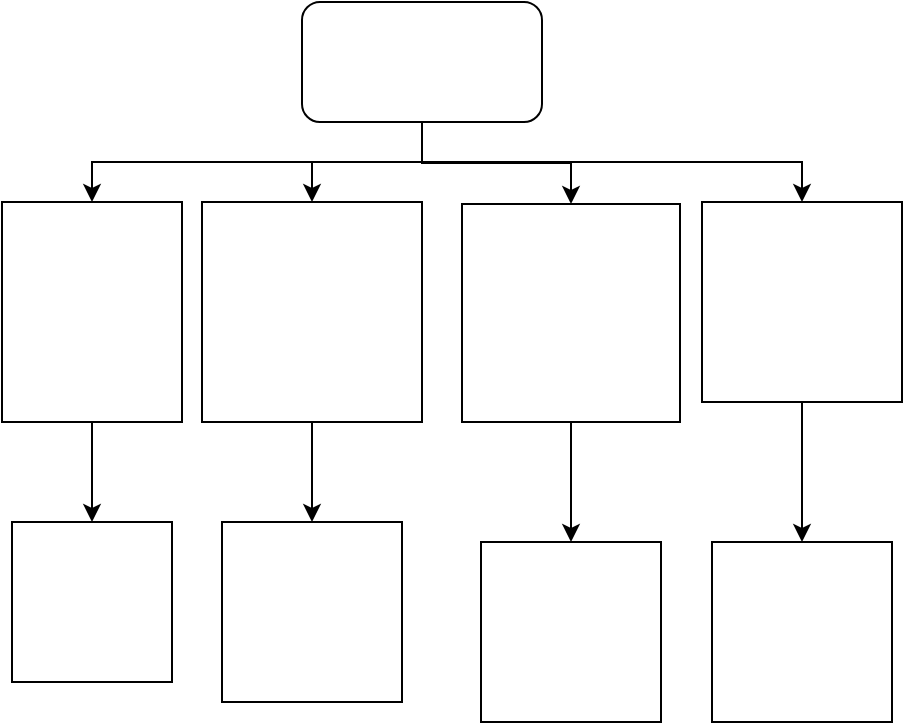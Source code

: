 <mxfile version="17.1.2" type="github">
  <diagram id="O3vF5IVw8UJ3JbansQLu" name="Page-1">
    <mxGraphModel dx="762" dy="430" grid="1" gridSize="10" guides="1" tooltips="1" connect="1" arrows="1" fold="1" page="1" pageScale="1" pageWidth="827" pageHeight="1169" math="0" shadow="0">
      <root>
        <mxCell id="0" />
        <mxCell id="1" parent="0" />
        <mxCell id="Pq5Aq_vtpTfU1EQHM9O4-28" style="edgeStyle=orthogonalEdgeStyle;rounded=0;orthogonalLoop=1;jettySize=auto;html=1;exitX=0.5;exitY=1;exitDx=0;exitDy=0;entryX=0.5;entryY=0;entryDx=0;entryDy=0;" edge="1" parent="1" source="Pq5Aq_vtpTfU1EQHM9O4-11" target="Pq5Aq_vtpTfU1EQHM9O4-15">
          <mxGeometry relative="1" as="geometry" />
        </mxCell>
        <mxCell id="Pq5Aq_vtpTfU1EQHM9O4-11" value="" style="rounded=0;whiteSpace=wrap;html=1;" vertex="1" parent="1">
          <mxGeometry x="170" y="110" width="90" height="110" as="geometry" />
        </mxCell>
        <mxCell id="Pq5Aq_vtpTfU1EQHM9O4-29" style="edgeStyle=orthogonalEdgeStyle;rounded=0;orthogonalLoop=1;jettySize=auto;html=1;exitX=0.5;exitY=1;exitDx=0;exitDy=0;" edge="1" parent="1" source="Pq5Aq_vtpTfU1EQHM9O4-12" target="Pq5Aq_vtpTfU1EQHM9O4-16">
          <mxGeometry relative="1" as="geometry" />
        </mxCell>
        <mxCell id="Pq5Aq_vtpTfU1EQHM9O4-12" value="" style="whiteSpace=wrap;html=1;aspect=fixed;" vertex="1" parent="1">
          <mxGeometry x="270" y="110" width="110" height="110" as="geometry" />
        </mxCell>
        <mxCell id="Pq5Aq_vtpTfU1EQHM9O4-30" style="edgeStyle=orthogonalEdgeStyle;rounded=0;orthogonalLoop=1;jettySize=auto;html=1;exitX=0.5;exitY=1;exitDx=0;exitDy=0;" edge="1" parent="1" source="Pq5Aq_vtpTfU1EQHM9O4-13" target="Pq5Aq_vtpTfU1EQHM9O4-17">
          <mxGeometry relative="1" as="geometry" />
        </mxCell>
        <mxCell id="Pq5Aq_vtpTfU1EQHM9O4-13" value="" style="whiteSpace=wrap;html=1;aspect=fixed;" vertex="1" parent="1">
          <mxGeometry x="400" y="111" width="109" height="109" as="geometry" />
        </mxCell>
        <mxCell id="Pq5Aq_vtpTfU1EQHM9O4-31" style="edgeStyle=orthogonalEdgeStyle;rounded=0;orthogonalLoop=1;jettySize=auto;html=1;exitX=0.5;exitY=1;exitDx=0;exitDy=0;" edge="1" parent="1" source="Pq5Aq_vtpTfU1EQHM9O4-14" target="Pq5Aq_vtpTfU1EQHM9O4-18">
          <mxGeometry relative="1" as="geometry" />
        </mxCell>
        <mxCell id="Pq5Aq_vtpTfU1EQHM9O4-14" value="" style="whiteSpace=wrap;html=1;aspect=fixed;" vertex="1" parent="1">
          <mxGeometry x="520" y="110" width="100" height="100" as="geometry" />
        </mxCell>
        <mxCell id="Pq5Aq_vtpTfU1EQHM9O4-15" value="" style="whiteSpace=wrap;html=1;aspect=fixed;" vertex="1" parent="1">
          <mxGeometry x="175" y="270" width="80" height="80" as="geometry" />
        </mxCell>
        <mxCell id="Pq5Aq_vtpTfU1EQHM9O4-16" value="" style="whiteSpace=wrap;html=1;aspect=fixed;" vertex="1" parent="1">
          <mxGeometry x="280" y="270" width="90" height="90" as="geometry" />
        </mxCell>
        <mxCell id="Pq5Aq_vtpTfU1EQHM9O4-17" value="" style="whiteSpace=wrap;html=1;aspect=fixed;" vertex="1" parent="1">
          <mxGeometry x="409.5" y="280" width="90" height="90" as="geometry" />
        </mxCell>
        <mxCell id="Pq5Aq_vtpTfU1EQHM9O4-18" value="" style="whiteSpace=wrap;html=1;aspect=fixed;" vertex="1" parent="1">
          <mxGeometry x="525" y="280" width="90" height="90" as="geometry" />
        </mxCell>
        <mxCell id="Pq5Aq_vtpTfU1EQHM9O4-23" style="edgeStyle=orthogonalEdgeStyle;rounded=0;orthogonalLoop=1;jettySize=auto;html=1;exitX=0.5;exitY=1;exitDx=0;exitDy=0;entryX=0.5;entryY=0;entryDx=0;entryDy=0;" edge="1" parent="1" source="Pq5Aq_vtpTfU1EQHM9O4-22" target="Pq5Aq_vtpTfU1EQHM9O4-11">
          <mxGeometry relative="1" as="geometry" />
        </mxCell>
        <mxCell id="Pq5Aq_vtpTfU1EQHM9O4-25" style="edgeStyle=orthogonalEdgeStyle;rounded=0;orthogonalLoop=1;jettySize=auto;html=1;exitX=0.5;exitY=1;exitDx=0;exitDy=0;entryX=0.5;entryY=0;entryDx=0;entryDy=0;" edge="1" parent="1" source="Pq5Aq_vtpTfU1EQHM9O4-22" target="Pq5Aq_vtpTfU1EQHM9O4-12">
          <mxGeometry relative="1" as="geometry" />
        </mxCell>
        <mxCell id="Pq5Aq_vtpTfU1EQHM9O4-26" style="edgeStyle=orthogonalEdgeStyle;rounded=0;orthogonalLoop=1;jettySize=auto;html=1;exitX=0.5;exitY=1;exitDx=0;exitDy=0;" edge="1" parent="1" source="Pq5Aq_vtpTfU1EQHM9O4-22" target="Pq5Aq_vtpTfU1EQHM9O4-13">
          <mxGeometry relative="1" as="geometry" />
        </mxCell>
        <mxCell id="Pq5Aq_vtpTfU1EQHM9O4-27" style="edgeStyle=orthogonalEdgeStyle;rounded=0;orthogonalLoop=1;jettySize=auto;html=1;exitX=0.5;exitY=1;exitDx=0;exitDy=0;entryX=0.5;entryY=0;entryDx=0;entryDy=0;" edge="1" parent="1" source="Pq5Aq_vtpTfU1EQHM9O4-22" target="Pq5Aq_vtpTfU1EQHM9O4-14">
          <mxGeometry relative="1" as="geometry" />
        </mxCell>
        <mxCell id="Pq5Aq_vtpTfU1EQHM9O4-22" value="" style="rounded=1;whiteSpace=wrap;html=1;" vertex="1" parent="1">
          <mxGeometry x="320" y="10" width="120" height="60" as="geometry" />
        </mxCell>
      </root>
    </mxGraphModel>
  </diagram>
</mxfile>
